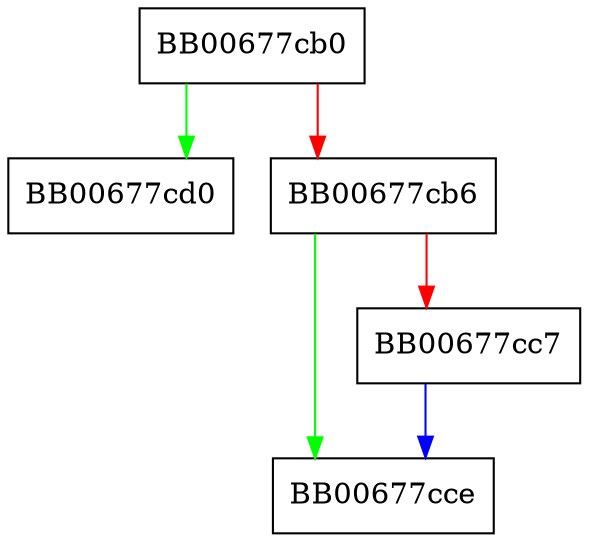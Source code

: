 digraph X509_REQ_delete_attr {
  node [shape="box"];
  graph [splines=ortho];
  BB00677cb0 -> BB00677cd0 [color="green"];
  BB00677cb0 -> BB00677cb6 [color="red"];
  BB00677cb6 -> BB00677cce [color="green"];
  BB00677cb6 -> BB00677cc7 [color="red"];
  BB00677cc7 -> BB00677cce [color="blue"];
}